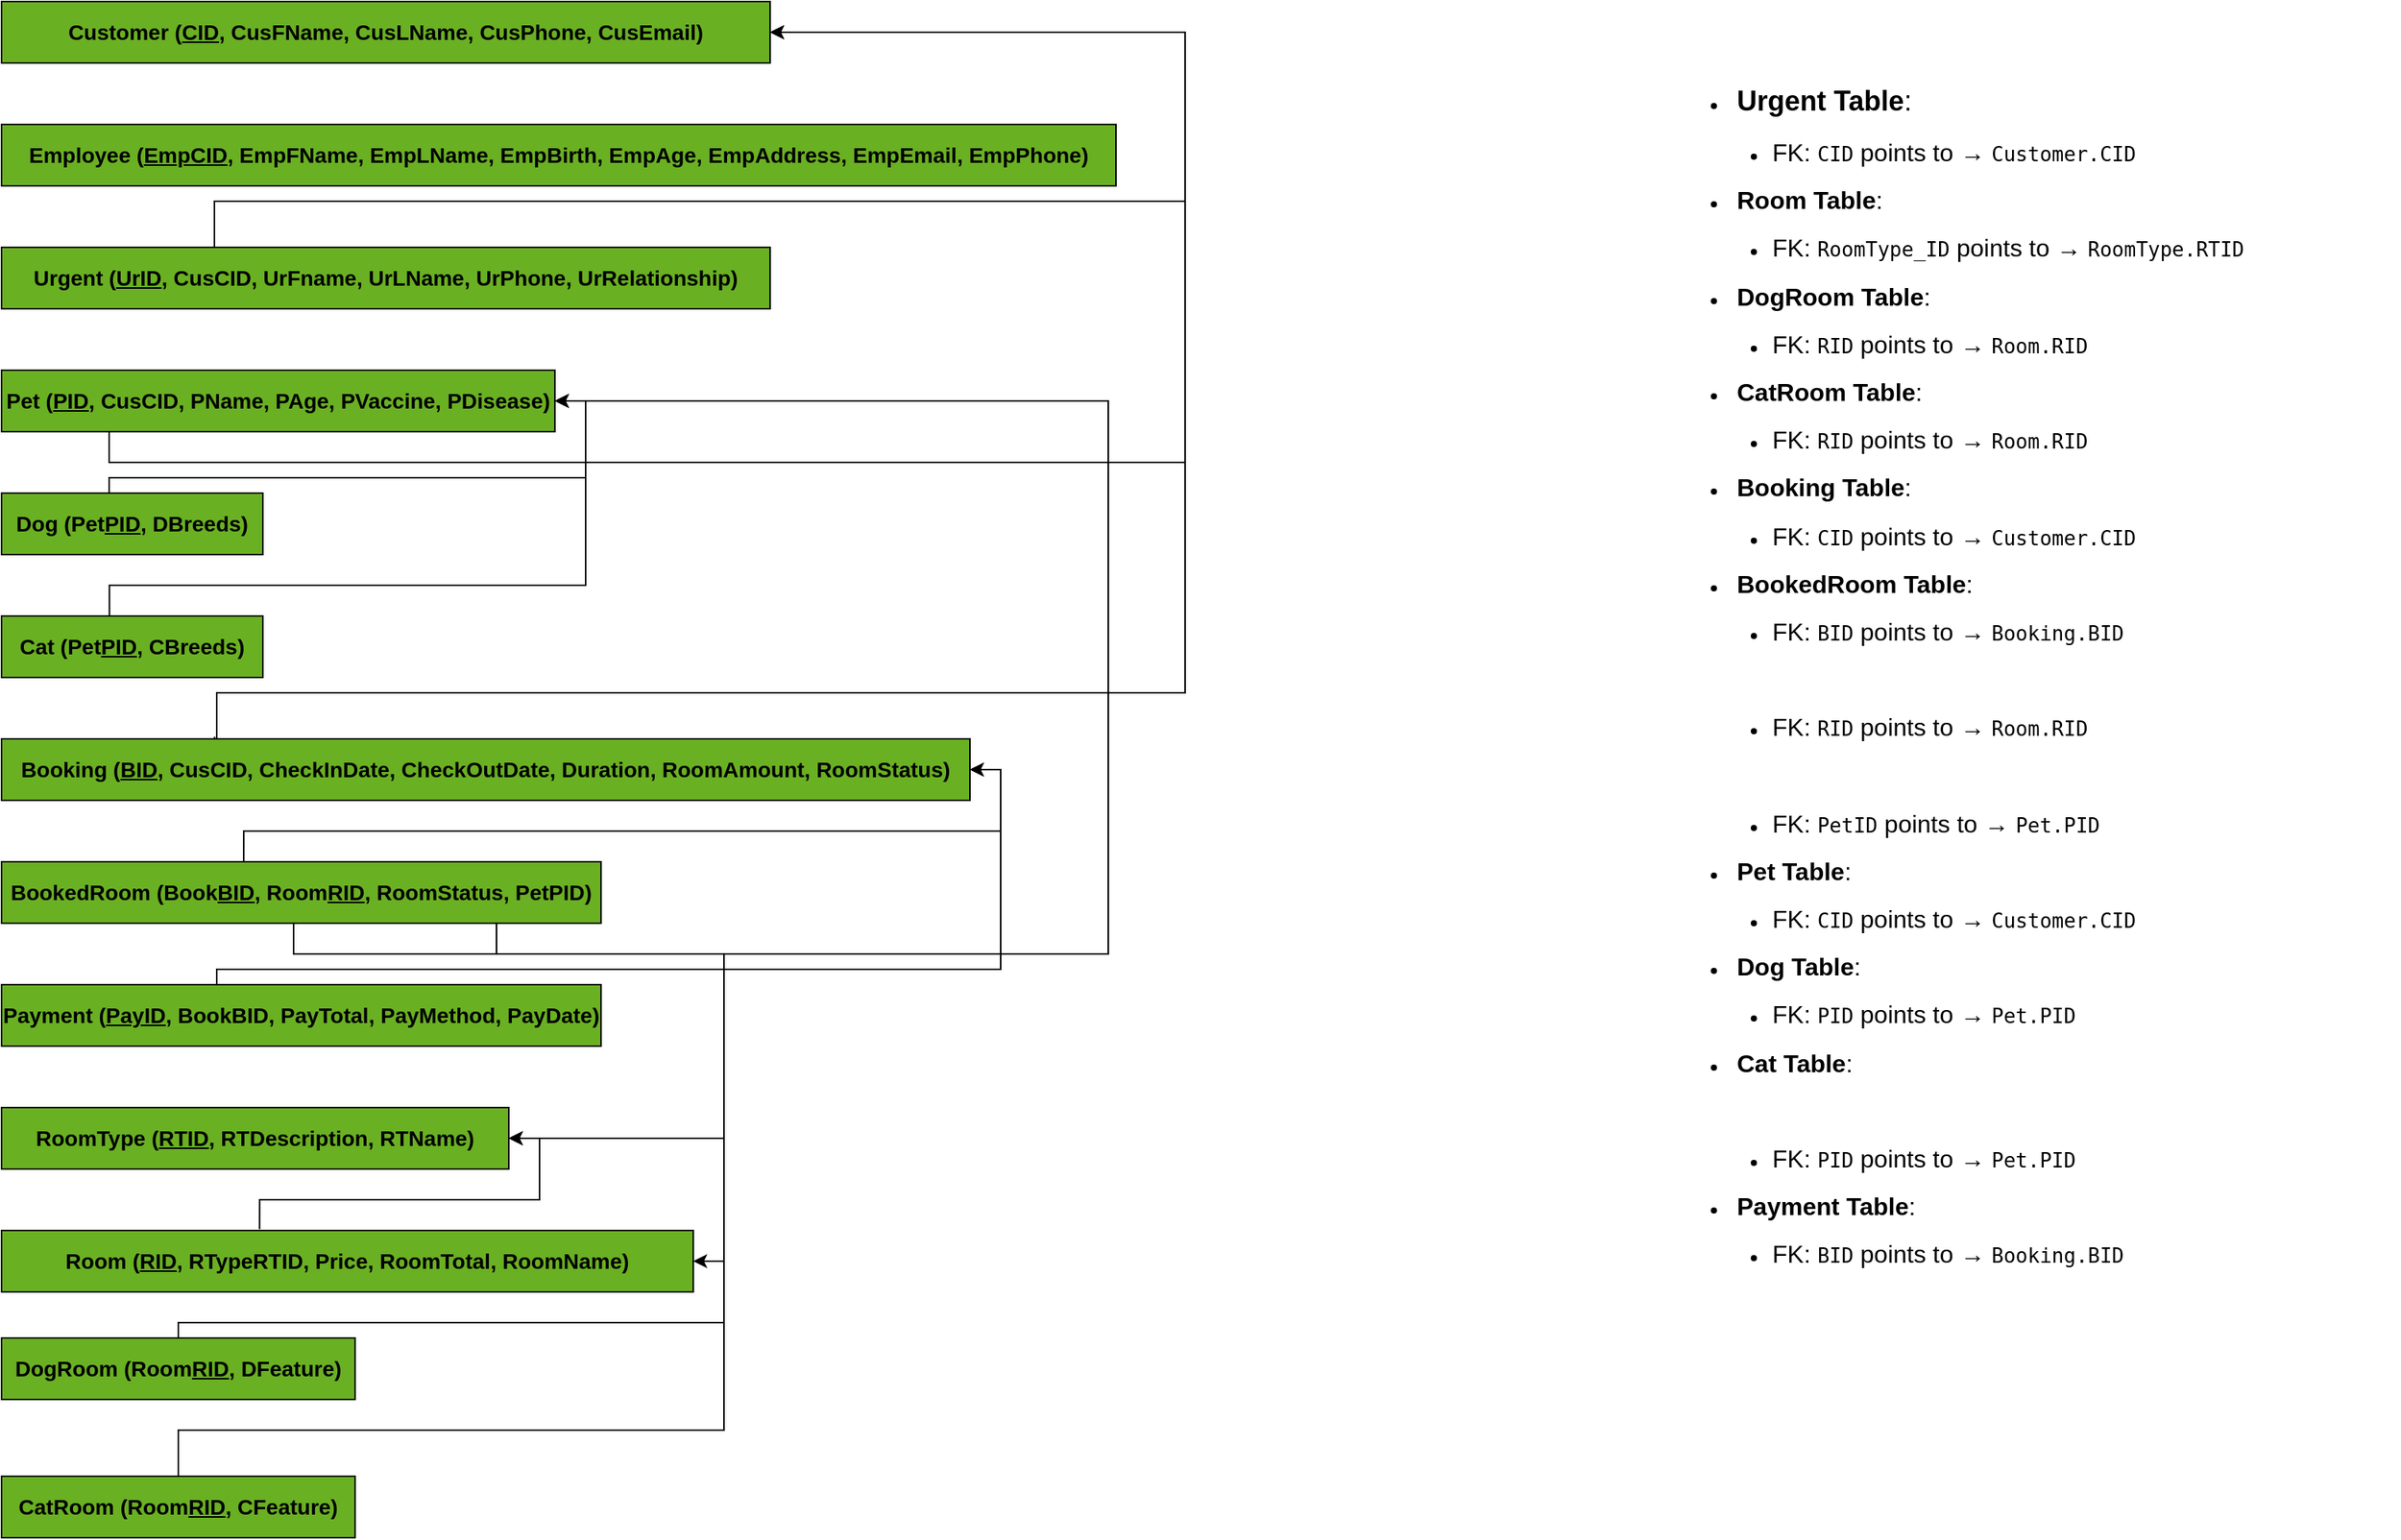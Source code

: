 <mxfile version="26.1.1">
  <diagram name="Hong Meow Hotel Database Schema" id="G3S9xflxcuYCvzOUw2Ry">
    <mxGraphModel dx="1406" dy="803" grid="1" gridSize="10" guides="1" tooltips="1" connect="1" arrows="1" fold="1" page="1" pageScale="1" pageWidth="1600" pageHeight="900" math="0" shadow="0">
      <root>
        <mxCell id="0" />
        <mxCell id="1" parent="0" />
        <mxCell id="yYu6e-wtfFfVc4EaeInW-2" value="Customer (&lt;u&gt;CID&lt;/u&gt;, CusFName, CusLName, CusPhone, CusEmail)" style="rounded=0;whiteSpace=wrap;html=1;fillColor=#6AB023;fontStyle=1;fontSize=14;strokeColor=#000000;" parent="1" vertex="1">
          <mxGeometry x="80" y="40" width="500" height="40" as="geometry" />
        </mxCell>
        <mxCell id="yYu6e-wtfFfVc4EaeInW-3" value="Employee (&lt;u&gt;EmpCID&lt;/u&gt;, EmpFName, EmpLName, EmpBirth, EmpAge, EmpAddress, EmpEmail, EmpPhone)" style="rounded=0;whiteSpace=wrap;html=1;fillColor=#6AB023;fontStyle=1;fontSize=14;strokeColor=#000000;" parent="1" vertex="1">
          <mxGeometry x="80" y="120" width="725" height="40" as="geometry" />
        </mxCell>
        <mxCell id="yYu6e-wtfFfVc4EaeInW-42" style="edgeStyle=orthogonalEdgeStyle;rounded=0;orthogonalLoop=1;jettySize=auto;html=1;exitX=0.277;exitY=0.954;exitDx=0;exitDy=0;entryX=1;entryY=0.5;entryDx=0;entryDy=0;exitPerimeter=0;" parent="1" source="yYu6e-wtfFfVc4EaeInW-4" target="yYu6e-wtfFfVc4EaeInW-2" edge="1">
          <mxGeometry relative="1" as="geometry">
            <Array as="points">
              <mxPoint x="218" y="170" />
              <mxPoint x="850" y="170" />
              <mxPoint x="850" y="60" />
            </Array>
          </mxGeometry>
        </mxCell>
        <mxCell id="yYu6e-wtfFfVc4EaeInW-4" value="Urgent (&lt;u&gt;UrID&lt;/u&gt;, CusCID, UrFname, UrLName, UrPhone, UrRelationship)" style="rounded=0;whiteSpace=wrap;html=1;fillColor=#6AB023;fontStyle=1;fontSize=14;strokeColor=#000000;" parent="1" vertex="1">
          <mxGeometry x="80" y="200" width="500" height="40" as="geometry" />
        </mxCell>
        <mxCell id="yYu6e-wtfFfVc4EaeInW-44" style="edgeStyle=orthogonalEdgeStyle;rounded=0;orthogonalLoop=1;jettySize=auto;html=1;exitX=0.373;exitY=-0.023;exitDx=0;exitDy=0;entryX=1;entryY=0.5;entryDx=0;entryDy=0;exitPerimeter=0;" parent="1" source="yYu6e-wtfFfVc4EaeInW-5" target="yYu6e-wtfFfVc4EaeInW-6" edge="1">
          <mxGeometry relative="1" as="geometry" />
        </mxCell>
        <mxCell id="yYu6e-wtfFfVc4EaeInW-5" value="Room (&lt;u&gt;RID&lt;/u&gt;, RTypeRTID, Price, RoomTotal, RoomName)" style="rounded=0;whiteSpace=wrap;html=1;fillColor=#6AB023;fontStyle=1;fontSize=14;strokeColor=#000000;" parent="1" vertex="1">
          <mxGeometry x="80" y="840" width="450" height="40" as="geometry" />
        </mxCell>
        <mxCell id="yYu6e-wtfFfVc4EaeInW-6" value="RoomType (&lt;u&gt;RTID&lt;/u&gt;, RTDescription, RTName)" style="rounded=0;whiteSpace=wrap;html=1;fillColor=#6AB023;fontStyle=1;fontSize=14;strokeColor=#000000;" parent="1" vertex="1">
          <mxGeometry x="80" y="760" width="330" height="40" as="geometry" />
        </mxCell>
        <mxCell id="yYu6e-wtfFfVc4EaeInW-45" style="edgeStyle=orthogonalEdgeStyle;rounded=0;orthogonalLoop=1;jettySize=auto;html=1;exitX=0.5;exitY=0;exitDx=0;exitDy=0;entryX=1;entryY=0.5;entryDx=0;entryDy=0;" parent="1" source="yYu6e-wtfFfVc4EaeInW-7" target="yYu6e-wtfFfVc4EaeInW-6" edge="1">
          <mxGeometry relative="1" as="geometry">
            <Array as="points">
              <mxPoint x="195" y="900" />
              <mxPoint x="550" y="900" />
              <mxPoint x="550" y="780" />
            </Array>
          </mxGeometry>
        </mxCell>
        <mxCell id="yYu6e-wtfFfVc4EaeInW-7" value="DogRoom (Room&lt;u&gt;RID&lt;/u&gt;, DFeature)" style="rounded=0;whiteSpace=wrap;html=1;fillColor=#6AB023;fontStyle=1;fontSize=14;strokeColor=#000000;" parent="1" vertex="1">
          <mxGeometry x="80" y="910" width="230" height="40" as="geometry" />
        </mxCell>
        <mxCell id="yYu6e-wtfFfVc4EaeInW-46" style="edgeStyle=orthogonalEdgeStyle;rounded=0;orthogonalLoop=1;jettySize=auto;html=1;exitX=0.5;exitY=0;exitDx=0;exitDy=0;entryX=1;entryY=0.5;entryDx=0;entryDy=0;" parent="1" source="yYu6e-wtfFfVc4EaeInW-8" target="yYu6e-wtfFfVc4EaeInW-6" edge="1">
          <mxGeometry relative="1" as="geometry">
            <Array as="points">
              <mxPoint x="195" y="970" />
              <mxPoint x="550" y="970" />
              <mxPoint x="550" y="780" />
            </Array>
          </mxGeometry>
        </mxCell>
        <mxCell id="yYu6e-wtfFfVc4EaeInW-8" value="CatRoom (Room&lt;u&gt;RID&lt;/u&gt;, CFeature)" style="rounded=0;whiteSpace=wrap;html=1;fillColor=#6AB023;fontStyle=1;fontSize=14;strokeColor=#000000;" parent="1" vertex="1">
          <mxGeometry x="80" y="1000" width="230" height="40" as="geometry" />
        </mxCell>
        <mxCell id="yYu6e-wtfFfVc4EaeInW-47" style="edgeStyle=orthogonalEdgeStyle;rounded=0;orthogonalLoop=1;jettySize=auto;html=1;exitX=0.22;exitY=-0.035;exitDx=0;exitDy=0;entryX=1;entryY=0.5;entryDx=0;entryDy=0;exitPerimeter=0;" parent="1" source="yYu6e-wtfFfVc4EaeInW-9" target="yYu6e-wtfFfVc4EaeInW-2" edge="1">
          <mxGeometry relative="1" as="geometry">
            <Array as="points">
              <mxPoint x="219" y="520" />
              <mxPoint x="220" y="520" />
              <mxPoint x="220" y="490" />
              <mxPoint x="850" y="490" />
              <mxPoint x="850" y="60" />
            </Array>
          </mxGeometry>
        </mxCell>
        <mxCell id="yYu6e-wtfFfVc4EaeInW-9" value="Booking (&lt;u&gt;BID&lt;/u&gt;, CusCID, CheckInDate, CheckOutDate, Duration, RoomAmount, RoomStatus)" style="rounded=0;whiteSpace=wrap;html=1;fillColor=#6AB023;fontStyle=1;fontSize=14;strokeColor=#000000;" parent="1" vertex="1">
          <mxGeometry x="80" y="520" width="630" height="40" as="geometry" />
        </mxCell>
        <mxCell id="yYu6e-wtfFfVc4EaeInW-49" style="edgeStyle=orthogonalEdgeStyle;rounded=0;orthogonalLoop=1;jettySize=auto;html=1;exitX=0.404;exitY=-0.011;exitDx=0;exitDy=0;entryX=1;entryY=0.5;entryDx=0;entryDy=0;exitPerimeter=0;" parent="1" source="yYu6e-wtfFfVc4EaeInW-10" target="yYu6e-wtfFfVc4EaeInW-9" edge="1">
          <mxGeometry relative="1" as="geometry" />
        </mxCell>
        <mxCell id="yYu6e-wtfFfVc4EaeInW-51" style="edgeStyle=orthogonalEdgeStyle;rounded=0;orthogonalLoop=1;jettySize=auto;html=1;exitX=0.5;exitY=1;exitDx=0;exitDy=0;entryX=1;entryY=0.5;entryDx=0;entryDy=0;" parent="1" source="yYu6e-wtfFfVc4EaeInW-10" target="yYu6e-wtfFfVc4EaeInW-5" edge="1">
          <mxGeometry relative="1" as="geometry">
            <Array as="points">
              <mxPoint x="270" y="640" />
              <mxPoint x="270" y="660" />
              <mxPoint x="550" y="660" />
              <mxPoint x="550" y="860" />
            </Array>
          </mxGeometry>
        </mxCell>
        <mxCell id="yYu6e-wtfFfVc4EaeInW-52" style="edgeStyle=orthogonalEdgeStyle;rounded=0;orthogonalLoop=1;jettySize=auto;html=1;entryX=1;entryY=0.5;entryDx=0;entryDy=0;" parent="1" source="yYu6e-wtfFfVc4EaeInW-10" target="yYu6e-wtfFfVc4EaeInW-11" edge="1">
          <mxGeometry relative="1" as="geometry">
            <Array as="points">
              <mxPoint x="402" y="660" />
              <mxPoint x="800" y="660" />
              <mxPoint x="800" y="300" />
            </Array>
          </mxGeometry>
        </mxCell>
        <mxCell id="yYu6e-wtfFfVc4EaeInW-10" value="BookedRoom (Book&lt;u&gt;BID&lt;/u&gt;, Room&lt;u&gt;RID&lt;/u&gt;, RoomStatus, PetPID)" style="rounded=0;whiteSpace=wrap;html=1;fillColor=#6AB023;fontStyle=1;fontSize=14;strokeColor=#000000;" parent="1" vertex="1">
          <mxGeometry x="80" y="600" width="390" height="40" as="geometry" />
        </mxCell>
        <mxCell id="yYu6e-wtfFfVc4EaeInW-53" style="edgeStyle=orthogonalEdgeStyle;rounded=0;orthogonalLoop=1;jettySize=auto;html=1;exitX=0.25;exitY=1;exitDx=0;exitDy=0;entryX=1;entryY=0.5;entryDx=0;entryDy=0;" parent="1" source="yYu6e-wtfFfVc4EaeInW-11" target="yYu6e-wtfFfVc4EaeInW-2" edge="1">
          <mxGeometry relative="1" as="geometry">
            <Array as="points">
              <mxPoint x="150" y="320" />
              <mxPoint x="150" y="340" />
              <mxPoint x="850" y="340" />
              <mxPoint x="850" y="60" />
            </Array>
          </mxGeometry>
        </mxCell>
        <mxCell id="yYu6e-wtfFfVc4EaeInW-11" value="Pet (&lt;u&gt;PID&lt;/u&gt;, CusCID, PName, PAge, PVaccine, PDisease)" style="rounded=0;whiteSpace=wrap;html=1;fillColor=#6AB023;fontStyle=1;fontSize=14;strokeColor=#000000;" parent="1" vertex="1">
          <mxGeometry x="80" y="280" width="360" height="40" as="geometry" />
        </mxCell>
        <mxCell id="yYu6e-wtfFfVc4EaeInW-54" style="edgeStyle=orthogonalEdgeStyle;rounded=0;orthogonalLoop=1;jettySize=auto;html=1;exitX=0.5;exitY=0;exitDx=0;exitDy=0;entryX=1;entryY=0.5;entryDx=0;entryDy=0;" parent="1" source="yYu6e-wtfFfVc4EaeInW-12" target="yYu6e-wtfFfVc4EaeInW-11" edge="1">
          <mxGeometry relative="1" as="geometry">
            <Array as="points">
              <mxPoint x="150" y="360" />
              <mxPoint x="150" y="350" />
              <mxPoint x="460" y="350" />
              <mxPoint x="460" y="300" />
            </Array>
          </mxGeometry>
        </mxCell>
        <mxCell id="yYu6e-wtfFfVc4EaeInW-12" value="Dog (Pet&lt;u&gt;PID&lt;/u&gt;, DBreeds)" style="rounded=0;whiteSpace=wrap;html=1;fillColor=#6AB023;fontStyle=1;fontSize=14;strokeColor=#000000;" parent="1" vertex="1">
          <mxGeometry x="80" y="360" width="170" height="40" as="geometry" />
        </mxCell>
        <mxCell id="yYu6e-wtfFfVc4EaeInW-55" style="edgeStyle=orthogonalEdgeStyle;rounded=0;orthogonalLoop=1;jettySize=auto;html=1;entryX=1;entryY=0.5;entryDx=0;entryDy=0;exitX=0.413;exitY=0.008;exitDx=0;exitDy=0;exitPerimeter=0;" parent="1" source="yYu6e-wtfFfVc4EaeInW-13" target="yYu6e-wtfFfVc4EaeInW-11" edge="1">
          <mxGeometry relative="1" as="geometry">
            <mxPoint x="150" y="430" as="sourcePoint" />
            <Array as="points">
              <mxPoint x="150" y="420" />
              <mxPoint x="460" y="420" />
              <mxPoint x="460" y="300" />
            </Array>
          </mxGeometry>
        </mxCell>
        <mxCell id="yYu6e-wtfFfVc4EaeInW-13" value="Cat (Pet&lt;u&gt;PID&lt;/u&gt;, CBreeds)" style="rounded=0;whiteSpace=wrap;html=1;fillColor=#6AB023;fontStyle=1;fontSize=14;strokeColor=#000000;" parent="1" vertex="1">
          <mxGeometry x="80" y="440" width="170" height="40" as="geometry" />
        </mxCell>
        <mxCell id="yYu6e-wtfFfVc4EaeInW-56" style="edgeStyle=orthogonalEdgeStyle;rounded=0;orthogonalLoop=1;jettySize=auto;html=1;exitX=0.359;exitY=0.005;exitDx=0;exitDy=0;entryX=1;entryY=0.5;entryDx=0;entryDy=0;exitPerimeter=0;" parent="1" source="yYu6e-wtfFfVc4EaeInW-14" target="yYu6e-wtfFfVc4EaeInW-9" edge="1">
          <mxGeometry relative="1" as="geometry">
            <Array as="points">
              <mxPoint x="220" y="670" />
              <mxPoint x="730" y="670" />
              <mxPoint x="730" y="540" />
            </Array>
          </mxGeometry>
        </mxCell>
        <mxCell id="yYu6e-wtfFfVc4EaeInW-14" value="Payment (&lt;u&gt;PayID&lt;/u&gt;, BookBID, PayTotal, PayMethod, PayDate)" style="rounded=0;whiteSpace=wrap;html=1;fillColor=#6AB023;fontStyle=1;fontSize=14;strokeColor=#000000;" parent="1" vertex="1">
          <mxGeometry x="80" y="680" width="390" height="40" as="geometry" />
        </mxCell>
        <mxCell id="yYu6e-wtfFfVc4EaeInW-40" value="&lt;p&gt;&lt;/p&gt;&lt;li class=&quot;whitespace-normal break-words&quot;&gt;&lt;font style=&quot;font-size: 18px;&quot;&gt;&lt;strong style=&quot;&quot;&gt;Urgent Table&lt;/strong&gt;:&lt;/font&gt;&lt;/li&gt;&lt;ul class=&quot;[&amp;amp;:not(:last-child)_ul]:pb-1 [&amp;amp;:not(:last-child)_ol]:pb-1 list-disc space-y-1.5 pl-7&quot; depth=&quot;1&quot;&gt;&lt;li class=&quot;whitespace-normal break-words&quot;&gt;&lt;font size=&quot;3&quot; style=&quot;&quot;&gt;FK: &lt;code class=&quot;bg-text-200/5 border border-0.5 border-border-300 text-danger-000 whitespace-pre-wrap rounded-[0.3rem] px-1 py-px text-[0.9rem]&quot;&gt;CID&lt;/code&gt; points to → &lt;code class=&quot;bg-text-200/5 border border-0.5 border-border-300 text-danger-000 whitespace-pre-wrap rounded-[0.3rem] px-1 py-px text-[0.9rem]&quot;&gt;Customer.CID&lt;/code&gt;&lt;/font&gt;&lt;/li&gt;&lt;/ul&gt;&lt;li class=&quot;whitespace-normal break-words&quot;&gt;&lt;font size=&quot;3&quot;&gt;&lt;strong&gt;Room Table&lt;/strong&gt;:&lt;/font&gt;&lt;/li&gt;&lt;ul class=&quot;[&amp;amp;:not(:last-child)_ul]:pb-1 [&amp;amp;:not(:last-child)_ol]:pb-1 list-disc space-y-1.5 pl-7&quot; depth=&quot;1&quot;&gt;&lt;li class=&quot;whitespace-normal break-words&quot;&gt;&lt;font size=&quot;3&quot;&gt;FK: &lt;code class=&quot;bg-text-200/5 border border-0.5 border-border-300 text-danger-000 whitespace-pre-wrap rounded-[0.3rem] px-1 py-px text-[0.9rem]&quot;&gt;RoomType_ID&lt;/code&gt; points to → &lt;code class=&quot;bg-text-200/5 border border-0.5 border-border-300 text-danger-000 whitespace-pre-wrap rounded-[0.3rem] px-1 py-px text-[0.9rem]&quot;&gt;RoomType.RTID&lt;/code&gt;&lt;/font&gt;&lt;/li&gt;&lt;/ul&gt;&lt;li class=&quot;whitespace-normal break-words&quot;&gt;&lt;font size=&quot;3&quot;&gt;&lt;strong&gt;DogRoom Table&lt;/strong&gt;:&lt;/font&gt;&lt;/li&gt;&lt;ul class=&quot;[&amp;amp;:not(:last-child)_ul]:pb-1 [&amp;amp;:not(:last-child)_ol]:pb-1 list-disc space-y-1.5 pl-7&quot; depth=&quot;1&quot;&gt;&lt;li class=&quot;whitespace-normal break-words&quot;&gt;&lt;font size=&quot;3&quot;&gt;FK: &lt;code class=&quot;bg-text-200/5 border border-0.5 border-border-300 text-danger-000 whitespace-pre-wrap rounded-[0.3rem] px-1 py-px text-[0.9rem]&quot;&gt;RID&lt;/code&gt; points to → &lt;code class=&quot;bg-text-200/5 border border-0.5 border-border-300 text-danger-000 whitespace-pre-wrap rounded-[0.3rem] px-1 py-px text-[0.9rem]&quot;&gt;Room.RID&lt;/code&gt;&lt;/font&gt;&lt;/li&gt;&lt;/ul&gt;&lt;li class=&quot;whitespace-normal break-words&quot;&gt;&lt;font size=&quot;3&quot;&gt;&lt;strong&gt;CatRoom Table&lt;/strong&gt;:&lt;/font&gt;&lt;/li&gt;&lt;ul class=&quot;[&amp;amp;:not(:last-child)_ul]:pb-1 [&amp;amp;:not(:last-child)_ol]:pb-1 list-disc space-y-1.5 pl-7&quot; depth=&quot;1&quot;&gt;&lt;li class=&quot;whitespace-normal break-words&quot;&gt;&lt;font size=&quot;3&quot;&gt;FK: &lt;code class=&quot;bg-text-200/5 border border-0.5 border-border-300 text-danger-000 whitespace-pre-wrap rounded-[0.3rem] px-1 py-px text-[0.9rem]&quot;&gt;RID&lt;/code&gt; points to → &lt;code class=&quot;bg-text-200/5 border border-0.5 border-border-300 text-danger-000 whitespace-pre-wrap rounded-[0.3rem] px-1 py-px text-[0.9rem]&quot;&gt;Room.RID&lt;/code&gt;&lt;/font&gt;&lt;/li&gt;&lt;/ul&gt;&lt;li class=&quot;whitespace-normal break-words&quot;&gt;&lt;font size=&quot;3&quot;&gt;&lt;strong&gt;Booking Table&lt;/strong&gt;:&lt;/font&gt;&lt;/li&gt;&lt;ul class=&quot;[&amp;amp;:not(:last-child)_ul]:pb-1 [&amp;amp;:not(:last-child)_ol]:pb-1 list-disc space-y-1.5 pl-7&quot; depth=&quot;1&quot;&gt;&lt;li class=&quot;whitespace-normal break-words&quot;&gt;&lt;font size=&quot;3&quot;&gt;FK: &lt;code class=&quot;bg-text-200/5 border border-0.5 border-border-300 text-danger-000 whitespace-pre-wrap rounded-[0.3rem] px-1 py-px text-[0.9rem]&quot;&gt;CID&lt;/code&gt; points to → &lt;code class=&quot;bg-text-200/5 border border-0.5 border-border-300 text-danger-000 whitespace-pre-wrap rounded-[0.3rem] px-1 py-px text-[0.9rem]&quot;&gt;Customer.CID&lt;/code&gt;&lt;/font&gt;&lt;/li&gt;&lt;/ul&gt;&lt;li class=&quot;whitespace-normal break-words&quot;&gt;&lt;font size=&quot;3&quot;&gt;&lt;strong&gt;BookedRoom Table&lt;/strong&gt;:&lt;/font&gt;&lt;/li&gt;&lt;ul class=&quot;[&amp;amp;:not(:last-child)_ul]:pb-1 [&amp;amp;:not(:last-child)_ol]:pb-1 list-disc space-y-1.5 pl-7&quot; depth=&quot;1&quot;&gt;&lt;li class=&quot;whitespace-normal break-words&quot;&gt;&lt;font size=&quot;3&quot;&gt;FK: &lt;code class=&quot;bg-text-200/5 border border-0.5 border-border-300 text-danger-000 whitespace-pre-wrap rounded-[0.3rem] px-1 py-px text-[0.9rem]&quot;&gt;BID&lt;/code&gt; points to → &lt;code class=&quot;bg-text-200/5 border border-0.5 border-border-300 text-danger-000 whitespace-pre-wrap rounded-[0.3rem] px-1 py-px text-[0.9rem]&quot;&gt;Booking.BID&lt;/code&gt;&lt;/font&gt;&lt;/li&gt;&lt;/ul&gt;&lt;ul class=&quot;[&amp;amp;:not(:last-child)_ul]:pb-1 [&amp;amp;:not(:last-child)_ol]:pb-1 list-disc space-y-1.5 pl-7&quot; depth=&quot;1&quot;&gt;&lt;font size=&quot;3&quot;&gt;&lt;br&gt;&lt;/font&gt;&lt;/ul&gt;&lt;ul class=&quot;[&amp;amp;:not(:last-child)_ul]:pb-1 [&amp;amp;:not(:last-child)_ol]:pb-1 list-disc space-y-1.5 pl-7&quot; depth=&quot;1&quot;&gt;&lt;li class=&quot;whitespace-normal break-words&quot;&gt;&lt;font size=&quot;3&quot;&gt;FK: &lt;code class=&quot;bg-text-200/5 border border-0.5 border-border-300 text-danger-000 whitespace-pre-wrap rounded-[0.3rem] px-1 py-px text-[0.9rem]&quot;&gt;RID&lt;/code&gt; points to → &lt;code class=&quot;bg-text-200/5 border border-0.5 border-border-300 text-danger-000 whitespace-pre-wrap rounded-[0.3rem] px-1 py-px text-[0.9rem]&quot;&gt;Room.RID&lt;/code&gt;&lt;/font&gt;&lt;/li&gt;&lt;/ul&gt;&lt;ul class=&quot;[&amp;amp;:not(:last-child)_ul]:pb-1 [&amp;amp;:not(:last-child)_ol]:pb-1 list-disc space-y-1.5 pl-7&quot; depth=&quot;1&quot;&gt;&lt;font size=&quot;3&quot;&gt;&lt;br&gt;&lt;/font&gt;&lt;/ul&gt;&lt;ul class=&quot;[&amp;amp;:not(:last-child)_ul]:pb-1 [&amp;amp;:not(:last-child)_ol]:pb-1 list-disc space-y-1.5 pl-7&quot; depth=&quot;1&quot;&gt;&lt;li class=&quot;whitespace-normal break-words&quot;&gt;&lt;font size=&quot;3&quot;&gt;FK: &lt;code class=&quot;bg-text-200/5 border border-0.5 border-border-300 text-danger-000 whitespace-pre-wrap rounded-[0.3rem] px-1 py-px text-[0.9rem]&quot;&gt;PetID&lt;/code&gt; points to → &lt;code class=&quot;bg-text-200/5 border border-0.5 border-border-300 text-danger-000 whitespace-pre-wrap rounded-[0.3rem] px-1 py-px text-[0.9rem]&quot;&gt;Pet.PID&lt;/code&gt;&lt;/font&gt;&lt;/li&gt;&lt;/ul&gt;&lt;li class=&quot;whitespace-normal break-words&quot;&gt;&lt;font size=&quot;3&quot;&gt;&lt;strong&gt;Pet Table&lt;/strong&gt;:&lt;/font&gt;&lt;/li&gt;&lt;ul class=&quot;[&amp;amp;:not(:last-child)_ul]:pb-1 [&amp;amp;:not(:last-child)_ol]:pb-1 list-disc space-y-1.5 pl-7&quot; depth=&quot;1&quot;&gt;&lt;li class=&quot;whitespace-normal break-words&quot;&gt;&lt;font size=&quot;3&quot;&gt;FK: &lt;code class=&quot;bg-text-200/5 border border-0.5 border-border-300 text-danger-000 whitespace-pre-wrap rounded-[0.3rem] px-1 py-px text-[0.9rem]&quot;&gt;CID&lt;/code&gt; points to → &lt;code class=&quot;bg-text-200/5 border border-0.5 border-border-300 text-danger-000 whitespace-pre-wrap rounded-[0.3rem] px-1 py-px text-[0.9rem]&quot;&gt;Customer.CID&lt;/code&gt;&lt;/font&gt;&lt;/li&gt;&lt;/ul&gt;&lt;li class=&quot;whitespace-normal break-words&quot;&gt;&lt;font size=&quot;3&quot;&gt;&lt;strong&gt;Dog Table&lt;/strong&gt;:&lt;/font&gt;&lt;/li&gt;&lt;ul class=&quot;[&amp;amp;:not(:last-child)_ul]:pb-1 [&amp;amp;:not(:last-child)_ol]:pb-1 list-disc space-y-1.5 pl-7&quot; depth=&quot;1&quot;&gt;&lt;li class=&quot;whitespace-normal break-words&quot;&gt;&lt;font size=&quot;3&quot;&gt;FK: &lt;code class=&quot;bg-text-200/5 border border-0.5 border-border-300 text-danger-000 whitespace-pre-wrap rounded-[0.3rem] px-1 py-px text-[0.9rem]&quot;&gt;PID&lt;/code&gt; points to → &lt;code class=&quot;bg-text-200/5 border border-0.5 border-border-300 text-danger-000 whitespace-pre-wrap rounded-[0.3rem] px-1 py-px text-[0.9rem]&quot;&gt;Pet.PID&lt;/code&gt;&lt;/font&gt;&lt;/li&gt;&lt;/ul&gt;&lt;li class=&quot;whitespace-normal break-words&quot;&gt;&lt;font size=&quot;3&quot;&gt;&lt;strong&gt;Cat Table&lt;/strong&gt;:&lt;/font&gt;&lt;/li&gt;&lt;ul class=&quot;[&amp;amp;:not(:last-child)_ul]:pb-1 [&amp;amp;:not(:last-child)_ol]:pb-1 list-disc space-y-1.5 pl-7&quot; depth=&quot;1&quot;&gt;&lt;font size=&quot;3&quot;&gt;&lt;br&gt;&lt;/font&gt;&lt;/ul&gt;&lt;ul class=&quot;[&amp;amp;:not(:last-child)_ul]:pb-1 [&amp;amp;:not(:last-child)_ol]:pb-1 list-disc space-y-1.5 pl-7&quot; depth=&quot;1&quot;&gt;&lt;li class=&quot;whitespace-normal break-words&quot;&gt;&lt;font size=&quot;3&quot;&gt;FK: &lt;code class=&quot;bg-text-200/5 border border-0.5 border-border-300 text-danger-000 whitespace-pre-wrap rounded-[0.3rem] px-1 py-px text-[0.9rem]&quot;&gt;PID&lt;/code&gt; points to → &lt;code class=&quot;bg-text-200/5 border border-0.5 border-border-300 text-danger-000 whitespace-pre-wrap rounded-[0.3rem] px-1 py-px text-[0.9rem]&quot;&gt;Pet.PID&lt;/code&gt;&lt;/font&gt;&lt;/li&gt;&lt;/ul&gt;&lt;li class=&quot;whitespace-normal break-words&quot;&gt;&lt;font size=&quot;3&quot;&gt;&lt;strong&gt;Payment Table&lt;/strong&gt;:&lt;/font&gt;&lt;/li&gt;&lt;ul class=&quot;[&amp;amp;:not(:last-child)_ul]:pb-1 [&amp;amp;:not(:last-child)_ol]:pb-1 list-disc space-y-1.5 pl-7&quot; depth=&quot;1&quot;&gt;&lt;li class=&quot;whitespace-normal break-words&quot;&gt;&lt;font size=&quot;3&quot;&gt;FK: &lt;code class=&quot;bg-text-200/5 border border-0.5 border-border-300 text-danger-000 whitespace-pre-wrap rounded-[0.3rem] px-1 py-px text-[0.9rem]&quot;&gt;BID&lt;/code&gt; points to → &lt;code class=&quot;bg-text-200/5 border border-0.5 border-border-300 text-danger-000 whitespace-pre-wrap rounded-[0.3rem] px-1 py-px text-[0.9rem]&quot;&gt;Booking.BID&lt;/code&gt;&lt;/font&gt;&lt;/li&gt;&lt;/ul&gt;&lt;p&gt;&lt;/p&gt;" style="text;html=1;align=left;verticalAlign=middle;whiteSpace=wrap;rounded=0;" parent="1" vertex="1">
          <mxGeometry x="1190" y="150" width="450" height="660" as="geometry" />
        </mxCell>
      </root>
    </mxGraphModel>
  </diagram>
</mxfile>
